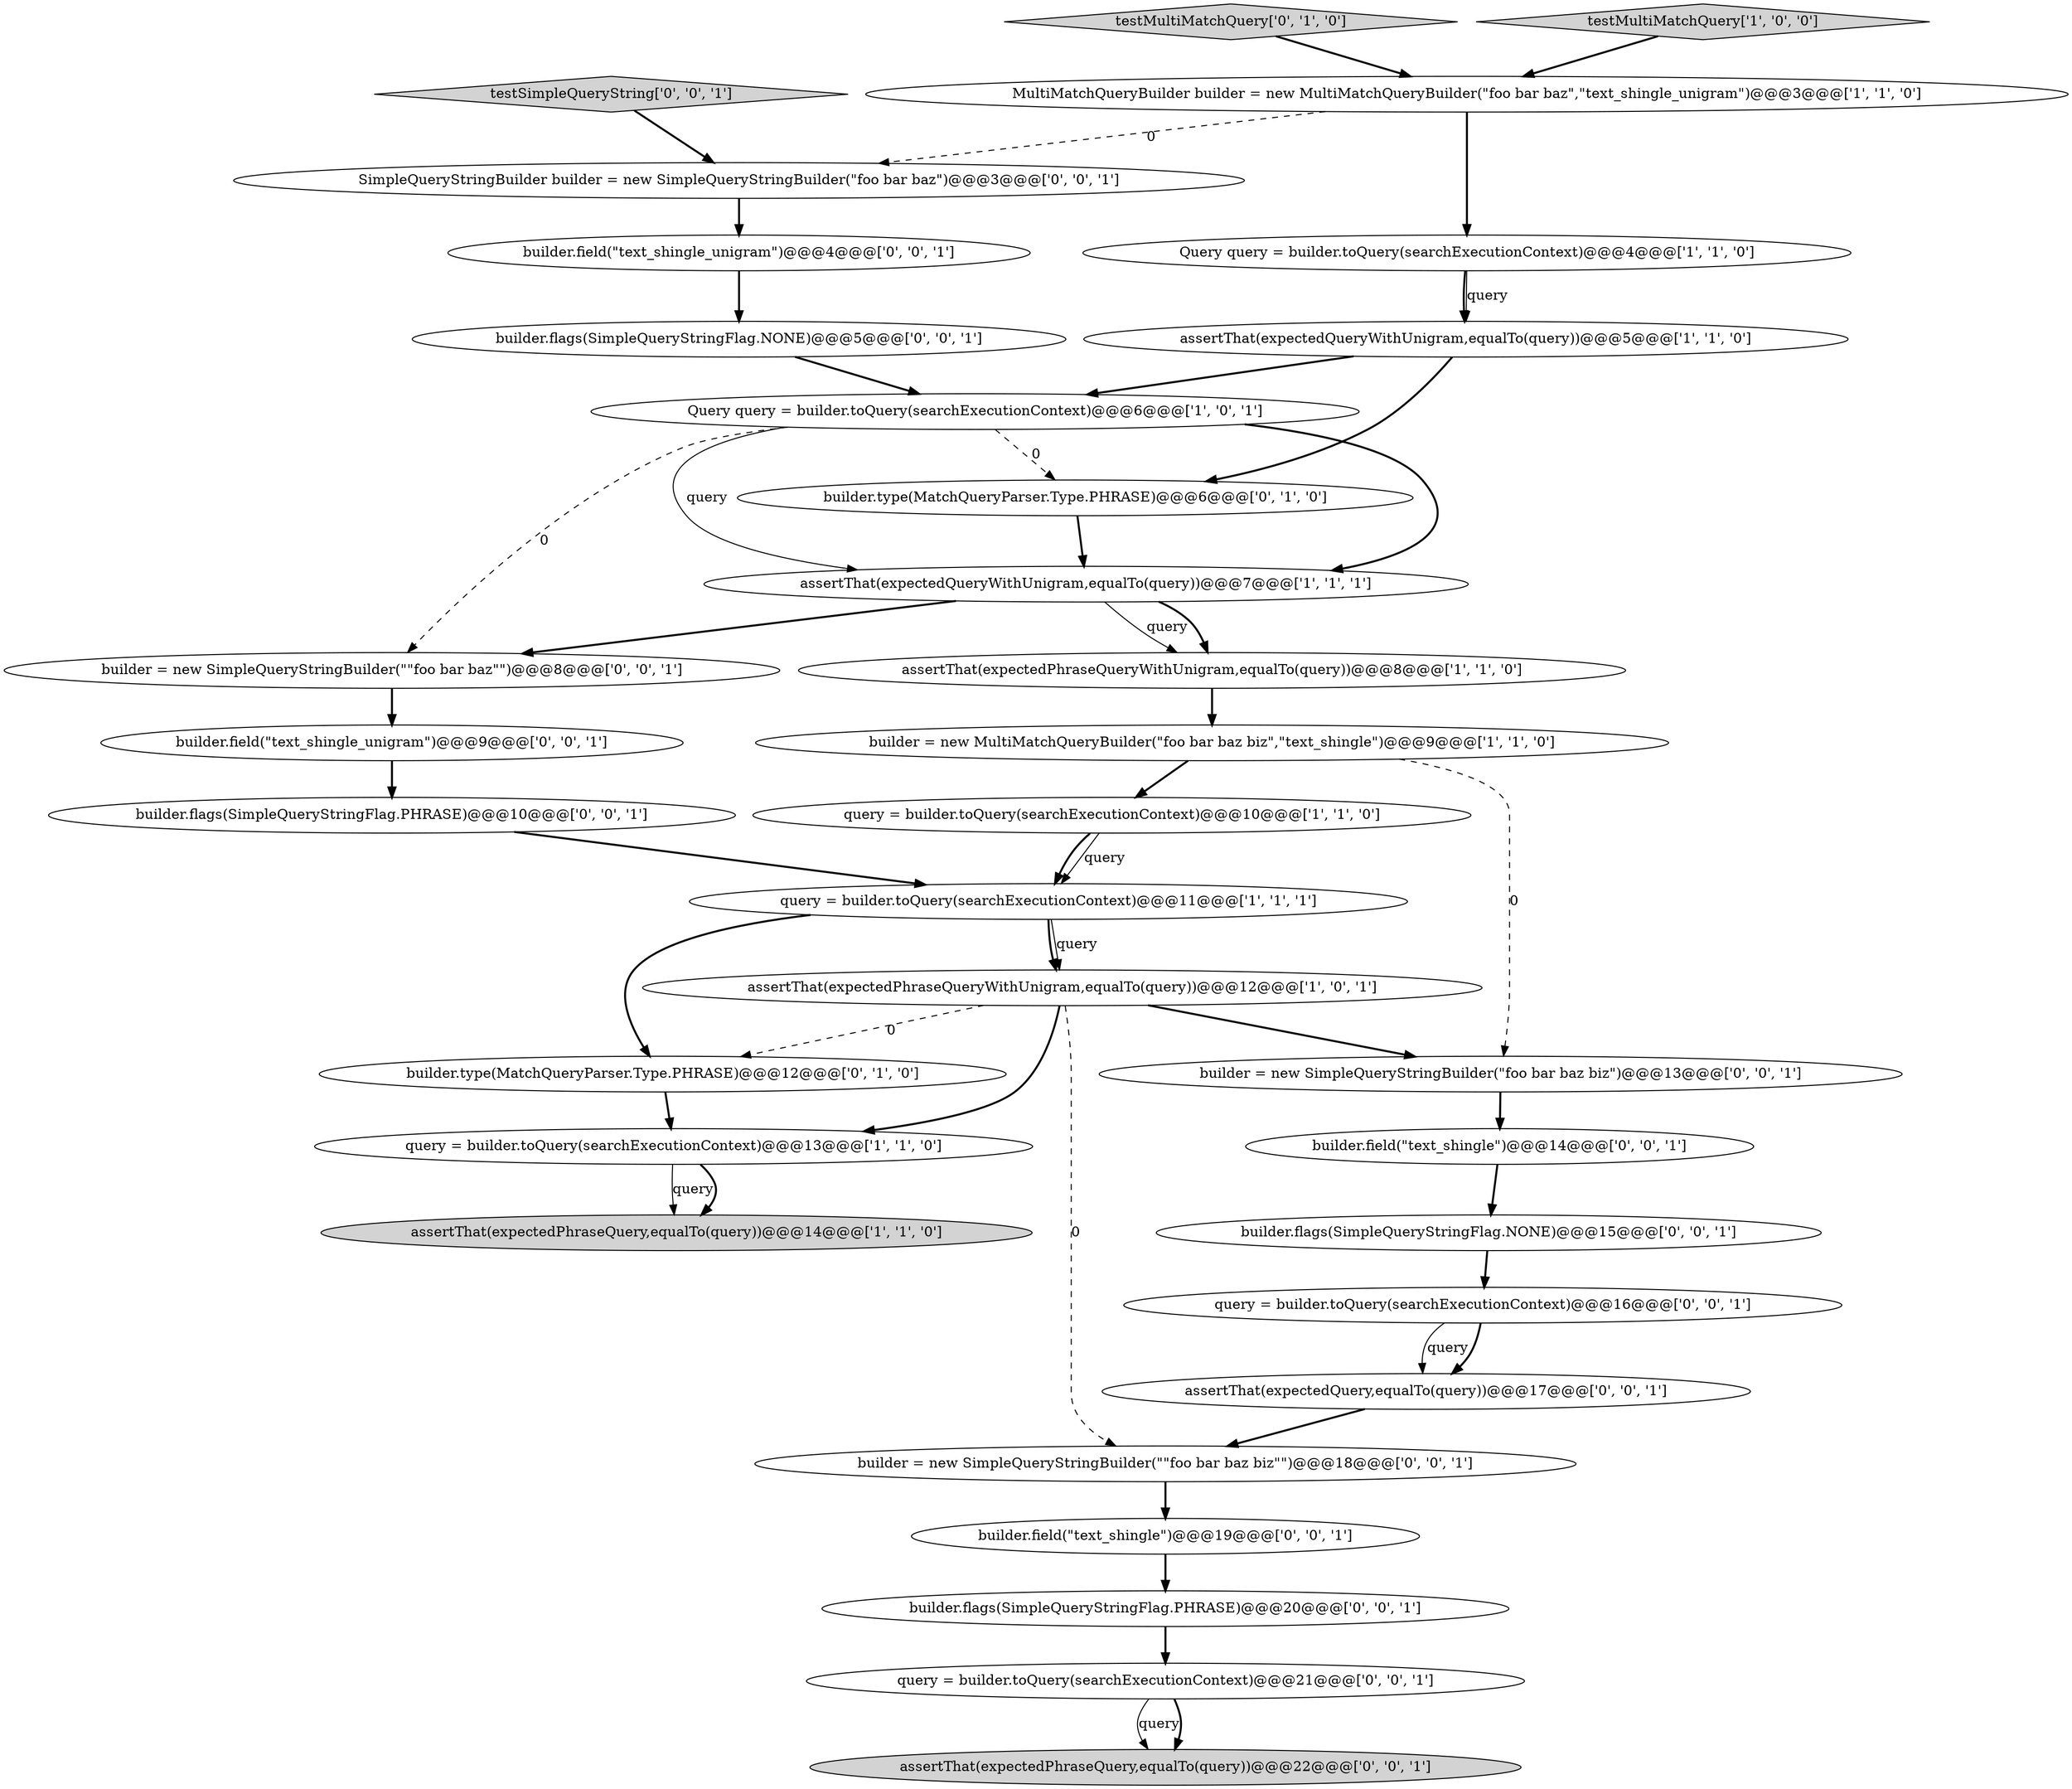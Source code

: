 digraph {
16 [style = filled, label = "builder = new SimpleQueryStringBuilder(\"\"foo bar baz biz\"\")@@@18@@@['0', '0', '1']", fillcolor = white, shape = ellipse image = "AAA0AAABBB3BBB"];
8 [style = filled, label = "assertThat(expectedPhraseQueryWithUnigram,equalTo(query))@@@8@@@['1', '1', '0']", fillcolor = white, shape = ellipse image = "AAA0AAABBB1BBB"];
10 [style = filled, label = "Query query = builder.toQuery(searchExecutionContext)@@@6@@@['1', '0', '1']", fillcolor = white, shape = ellipse image = "AAA0AAABBB1BBB"];
7 [style = filled, label = "MultiMatchQueryBuilder builder = new MultiMatchQueryBuilder(\"foo bar baz\",\"text_shingle_unigram\")@@@3@@@['1', '1', '0']", fillcolor = white, shape = ellipse image = "AAA0AAABBB1BBB"];
29 [style = filled, label = "SimpleQueryStringBuilder builder = new SimpleQueryStringBuilder(\"foo bar baz\")@@@3@@@['0', '0', '1']", fillcolor = white, shape = ellipse image = "AAA0AAABBB3BBB"];
21 [style = filled, label = "builder.field(\"text_shingle_unigram\")@@@9@@@['0', '0', '1']", fillcolor = white, shape = ellipse image = "AAA0AAABBB3BBB"];
13 [style = filled, label = "testMultiMatchQuery['0', '1', '0']", fillcolor = lightgray, shape = diamond image = "AAA0AAABBB2BBB"];
23 [style = filled, label = "testSimpleQueryString['0', '0', '1']", fillcolor = lightgray, shape = diamond image = "AAA0AAABBB3BBB"];
20 [style = filled, label = "builder.flags(SimpleQueryStringFlag.NONE)@@@15@@@['0', '0', '1']", fillcolor = white, shape = ellipse image = "AAA0AAABBB3BBB"];
25 [style = filled, label = "query = builder.toQuery(searchExecutionContext)@@@16@@@['0', '0', '1']", fillcolor = white, shape = ellipse image = "AAA0AAABBB3BBB"];
27 [style = filled, label = "builder.flags(SimpleQueryStringFlag.PHRASE)@@@20@@@['0', '0', '1']", fillcolor = white, shape = ellipse image = "AAA0AAABBB3BBB"];
19 [style = filled, label = "assertThat(expectedPhraseQuery,equalTo(query))@@@22@@@['0', '0', '1']", fillcolor = lightgray, shape = ellipse image = "AAA0AAABBB3BBB"];
30 [style = filled, label = "assertThat(expectedQuery,equalTo(query))@@@17@@@['0', '0', '1']", fillcolor = white, shape = ellipse image = "AAA0AAABBB3BBB"];
6 [style = filled, label = "assertThat(expectedPhraseQuery,equalTo(query))@@@14@@@['1', '1', '0']", fillcolor = lightgray, shape = ellipse image = "AAA0AAABBB1BBB"];
28 [style = filled, label = "builder.flags(SimpleQueryStringFlag.PHRASE)@@@10@@@['0', '0', '1']", fillcolor = white, shape = ellipse image = "AAA0AAABBB3BBB"];
22 [style = filled, label = "builder.field(\"text_shingle_unigram\")@@@4@@@['0', '0', '1']", fillcolor = white, shape = ellipse image = "AAA0AAABBB3BBB"];
12 [style = filled, label = "builder = new MultiMatchQueryBuilder(\"foo bar baz biz\",\"text_shingle\")@@@9@@@['1', '1', '0']", fillcolor = white, shape = ellipse image = "AAA0AAABBB1BBB"];
9 [style = filled, label = "testMultiMatchQuery['1', '0', '0']", fillcolor = lightgray, shape = diamond image = "AAA0AAABBB1BBB"];
4 [style = filled, label = "Query query = builder.toQuery(searchExecutionContext)@@@4@@@['1', '1', '0']", fillcolor = white, shape = ellipse image = "AAA0AAABBB1BBB"];
24 [style = filled, label = "builder.flags(SimpleQueryStringFlag.NONE)@@@5@@@['0', '0', '1']", fillcolor = white, shape = ellipse image = "AAA0AAABBB3BBB"];
18 [style = filled, label = "builder.field(\"text_shingle\")@@@19@@@['0', '0', '1']", fillcolor = white, shape = ellipse image = "AAA0AAABBB3BBB"];
31 [style = filled, label = "builder = new SimpleQueryStringBuilder(\"\"foo bar baz\"\")@@@8@@@['0', '0', '1']", fillcolor = white, shape = ellipse image = "AAA0AAABBB3BBB"];
15 [style = filled, label = "builder.type(MatchQueryParser.Type.PHRASE)@@@6@@@['0', '1', '0']", fillcolor = white, shape = ellipse image = "AAA1AAABBB2BBB"];
0 [style = filled, label = "query = builder.toQuery(searchExecutionContext)@@@11@@@['1', '1', '1']", fillcolor = white, shape = ellipse image = "AAA0AAABBB1BBB"];
5 [style = filled, label = "assertThat(expectedPhraseQueryWithUnigram,equalTo(query))@@@12@@@['1', '0', '1']", fillcolor = white, shape = ellipse image = "AAA0AAABBB1BBB"];
11 [style = filled, label = "assertThat(expectedQueryWithUnigram,equalTo(query))@@@5@@@['1', '1', '0']", fillcolor = white, shape = ellipse image = "AAA0AAABBB1BBB"];
32 [style = filled, label = "builder = new SimpleQueryStringBuilder(\"foo bar baz biz\")@@@13@@@['0', '0', '1']", fillcolor = white, shape = ellipse image = "AAA0AAABBB3BBB"];
26 [style = filled, label = "query = builder.toQuery(searchExecutionContext)@@@21@@@['0', '0', '1']", fillcolor = white, shape = ellipse image = "AAA0AAABBB3BBB"];
14 [style = filled, label = "builder.type(MatchQueryParser.Type.PHRASE)@@@12@@@['0', '1', '0']", fillcolor = white, shape = ellipse image = "AAA1AAABBB2BBB"];
1 [style = filled, label = "query = builder.toQuery(searchExecutionContext)@@@10@@@['1', '1', '0']", fillcolor = white, shape = ellipse image = "AAA0AAABBB1BBB"];
17 [style = filled, label = "builder.field(\"text_shingle\")@@@14@@@['0', '0', '1']", fillcolor = white, shape = ellipse image = "AAA0AAABBB3BBB"];
2 [style = filled, label = "assertThat(expectedQueryWithUnigram,equalTo(query))@@@7@@@['1', '1', '1']", fillcolor = white, shape = ellipse image = "AAA0AAABBB1BBB"];
3 [style = filled, label = "query = builder.toQuery(searchExecutionContext)@@@13@@@['1', '1', '0']", fillcolor = white, shape = ellipse image = "AAA0AAABBB1BBB"];
31->21 [style = bold, label=""];
3->6 [style = solid, label="query"];
5->16 [style = dashed, label="0"];
7->29 [style = dashed, label="0"];
13->7 [style = bold, label=""];
10->2 [style = bold, label=""];
14->3 [style = bold, label=""];
25->30 [style = solid, label="query"];
8->12 [style = bold, label=""];
1->0 [style = solid, label="query"];
5->14 [style = dashed, label="0"];
2->8 [style = solid, label="query"];
22->24 [style = bold, label=""];
16->18 [style = bold, label=""];
4->11 [style = bold, label=""];
12->1 [style = bold, label=""];
11->15 [style = bold, label=""];
0->5 [style = solid, label="query"];
5->32 [style = bold, label=""];
17->20 [style = bold, label=""];
24->10 [style = bold, label=""];
30->16 [style = bold, label=""];
26->19 [style = solid, label="query"];
10->15 [style = dashed, label="0"];
15->2 [style = bold, label=""];
2->8 [style = bold, label=""];
3->6 [style = bold, label=""];
20->25 [style = bold, label=""];
26->19 [style = bold, label=""];
11->10 [style = bold, label=""];
10->2 [style = solid, label="query"];
10->31 [style = dashed, label="0"];
32->17 [style = bold, label=""];
7->4 [style = bold, label=""];
27->26 [style = bold, label=""];
2->31 [style = bold, label=""];
29->22 [style = bold, label=""];
4->11 [style = solid, label="query"];
5->3 [style = bold, label=""];
0->5 [style = bold, label=""];
0->14 [style = bold, label=""];
18->27 [style = bold, label=""];
25->30 [style = bold, label=""];
12->32 [style = dashed, label="0"];
28->0 [style = bold, label=""];
21->28 [style = bold, label=""];
23->29 [style = bold, label=""];
1->0 [style = bold, label=""];
9->7 [style = bold, label=""];
}
